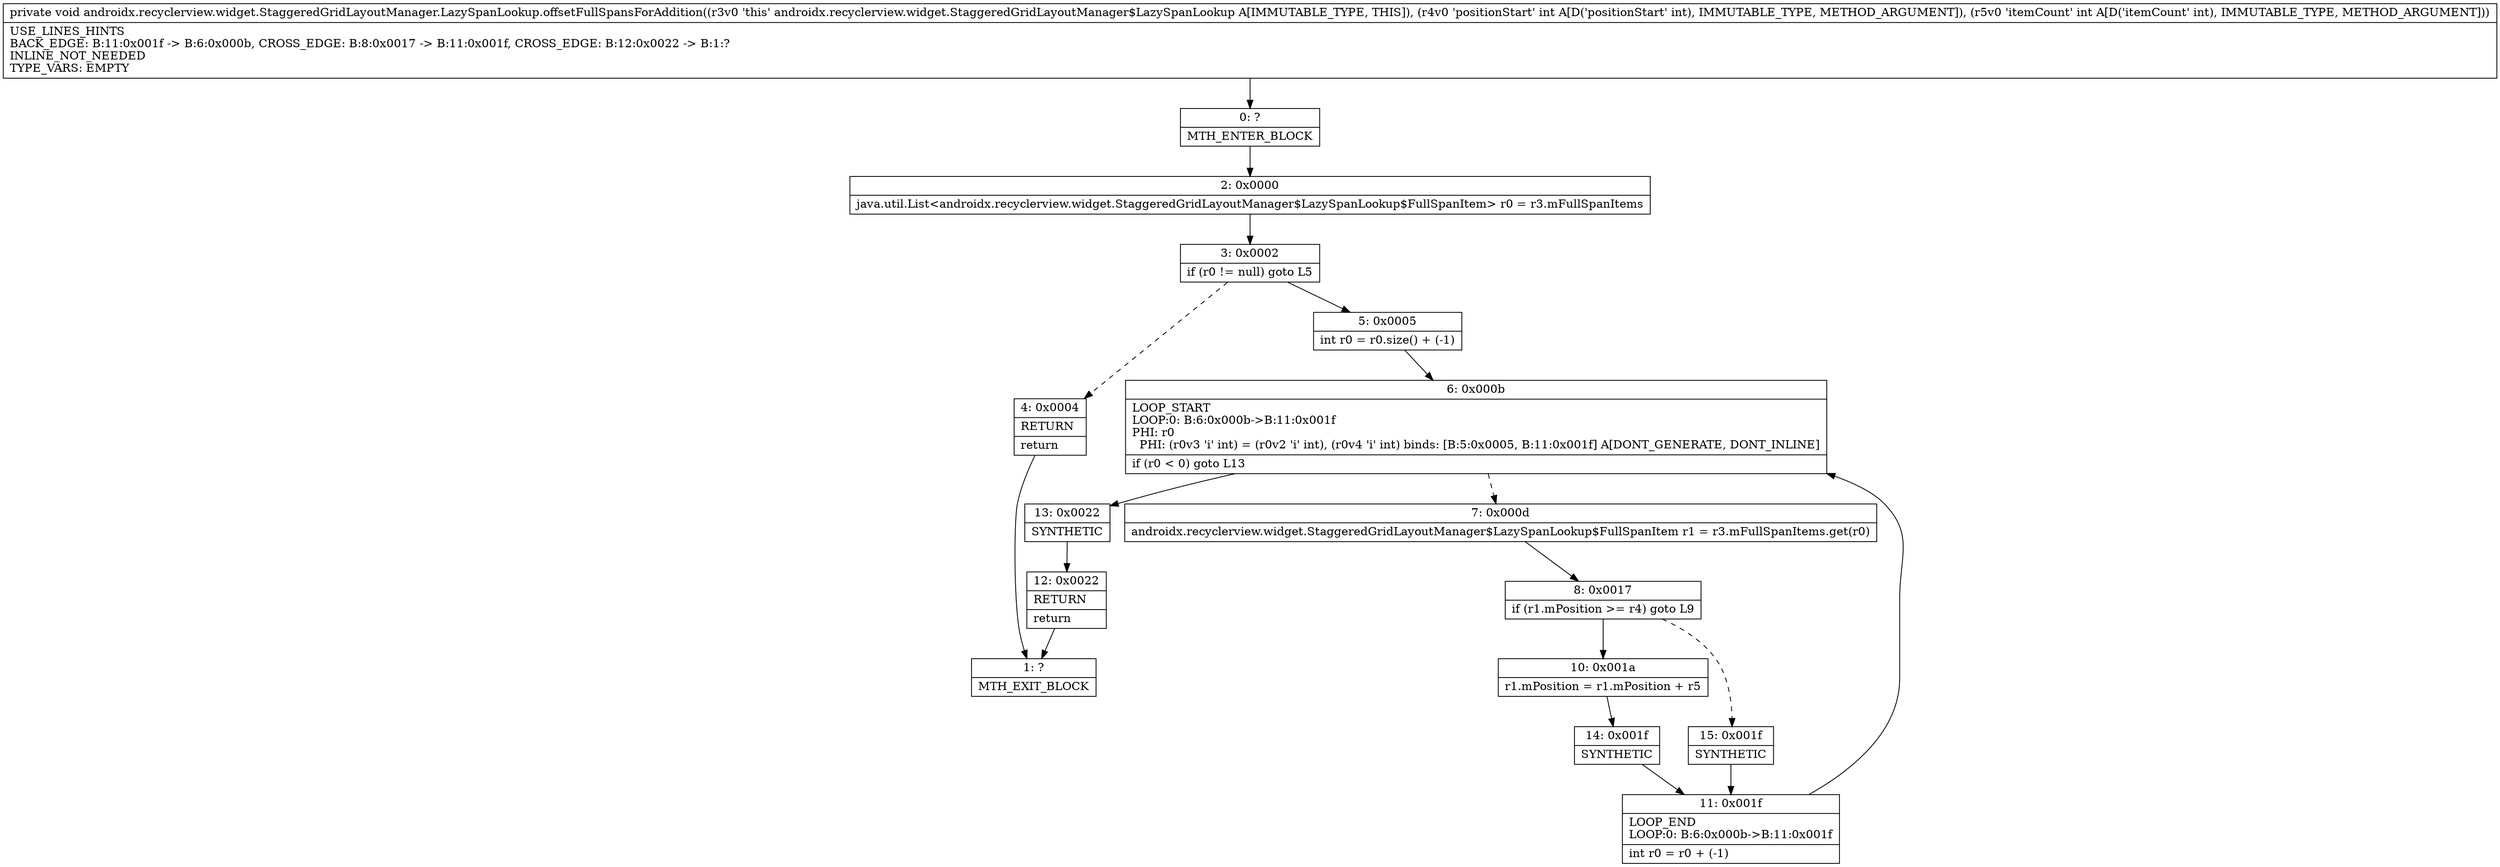 digraph "CFG forandroidx.recyclerview.widget.StaggeredGridLayoutManager.LazySpanLookup.offsetFullSpansForAddition(II)V" {
Node_0 [shape=record,label="{0\:\ ?|MTH_ENTER_BLOCK\l}"];
Node_2 [shape=record,label="{2\:\ 0x0000|java.util.List\<androidx.recyclerview.widget.StaggeredGridLayoutManager$LazySpanLookup$FullSpanItem\> r0 = r3.mFullSpanItems\l}"];
Node_3 [shape=record,label="{3\:\ 0x0002|if (r0 != null) goto L5\l}"];
Node_4 [shape=record,label="{4\:\ 0x0004|RETURN\l|return\l}"];
Node_1 [shape=record,label="{1\:\ ?|MTH_EXIT_BLOCK\l}"];
Node_5 [shape=record,label="{5\:\ 0x0005|int r0 = r0.size() + (\-1)\l}"];
Node_6 [shape=record,label="{6\:\ 0x000b|LOOP_START\lLOOP:0: B:6:0x000b\-\>B:11:0x001f\lPHI: r0 \l  PHI: (r0v3 'i' int) = (r0v2 'i' int), (r0v4 'i' int) binds: [B:5:0x0005, B:11:0x001f] A[DONT_GENERATE, DONT_INLINE]\l|if (r0 \< 0) goto L13\l}"];
Node_7 [shape=record,label="{7\:\ 0x000d|androidx.recyclerview.widget.StaggeredGridLayoutManager$LazySpanLookup$FullSpanItem r1 = r3.mFullSpanItems.get(r0)\l}"];
Node_8 [shape=record,label="{8\:\ 0x0017|if (r1.mPosition \>= r4) goto L9\l}"];
Node_10 [shape=record,label="{10\:\ 0x001a|r1.mPosition = r1.mPosition + r5\l}"];
Node_14 [shape=record,label="{14\:\ 0x001f|SYNTHETIC\l}"];
Node_11 [shape=record,label="{11\:\ 0x001f|LOOP_END\lLOOP:0: B:6:0x000b\-\>B:11:0x001f\l|int r0 = r0 + (\-1)\l}"];
Node_15 [shape=record,label="{15\:\ 0x001f|SYNTHETIC\l}"];
Node_13 [shape=record,label="{13\:\ 0x0022|SYNTHETIC\l}"];
Node_12 [shape=record,label="{12\:\ 0x0022|RETURN\l|return\l}"];
MethodNode[shape=record,label="{private void androidx.recyclerview.widget.StaggeredGridLayoutManager.LazySpanLookup.offsetFullSpansForAddition((r3v0 'this' androidx.recyclerview.widget.StaggeredGridLayoutManager$LazySpanLookup A[IMMUTABLE_TYPE, THIS]), (r4v0 'positionStart' int A[D('positionStart' int), IMMUTABLE_TYPE, METHOD_ARGUMENT]), (r5v0 'itemCount' int A[D('itemCount' int), IMMUTABLE_TYPE, METHOD_ARGUMENT]))  | USE_LINES_HINTS\lBACK_EDGE: B:11:0x001f \-\> B:6:0x000b, CROSS_EDGE: B:8:0x0017 \-\> B:11:0x001f, CROSS_EDGE: B:12:0x0022 \-\> B:1:?\lINLINE_NOT_NEEDED\lTYPE_VARS: EMPTY\l}"];
MethodNode -> Node_0;Node_0 -> Node_2;
Node_2 -> Node_3;
Node_3 -> Node_4[style=dashed];
Node_3 -> Node_5;
Node_4 -> Node_1;
Node_5 -> Node_6;
Node_6 -> Node_7[style=dashed];
Node_6 -> Node_13;
Node_7 -> Node_8;
Node_8 -> Node_10;
Node_8 -> Node_15[style=dashed];
Node_10 -> Node_14;
Node_14 -> Node_11;
Node_11 -> Node_6;
Node_15 -> Node_11;
Node_13 -> Node_12;
Node_12 -> Node_1;
}

